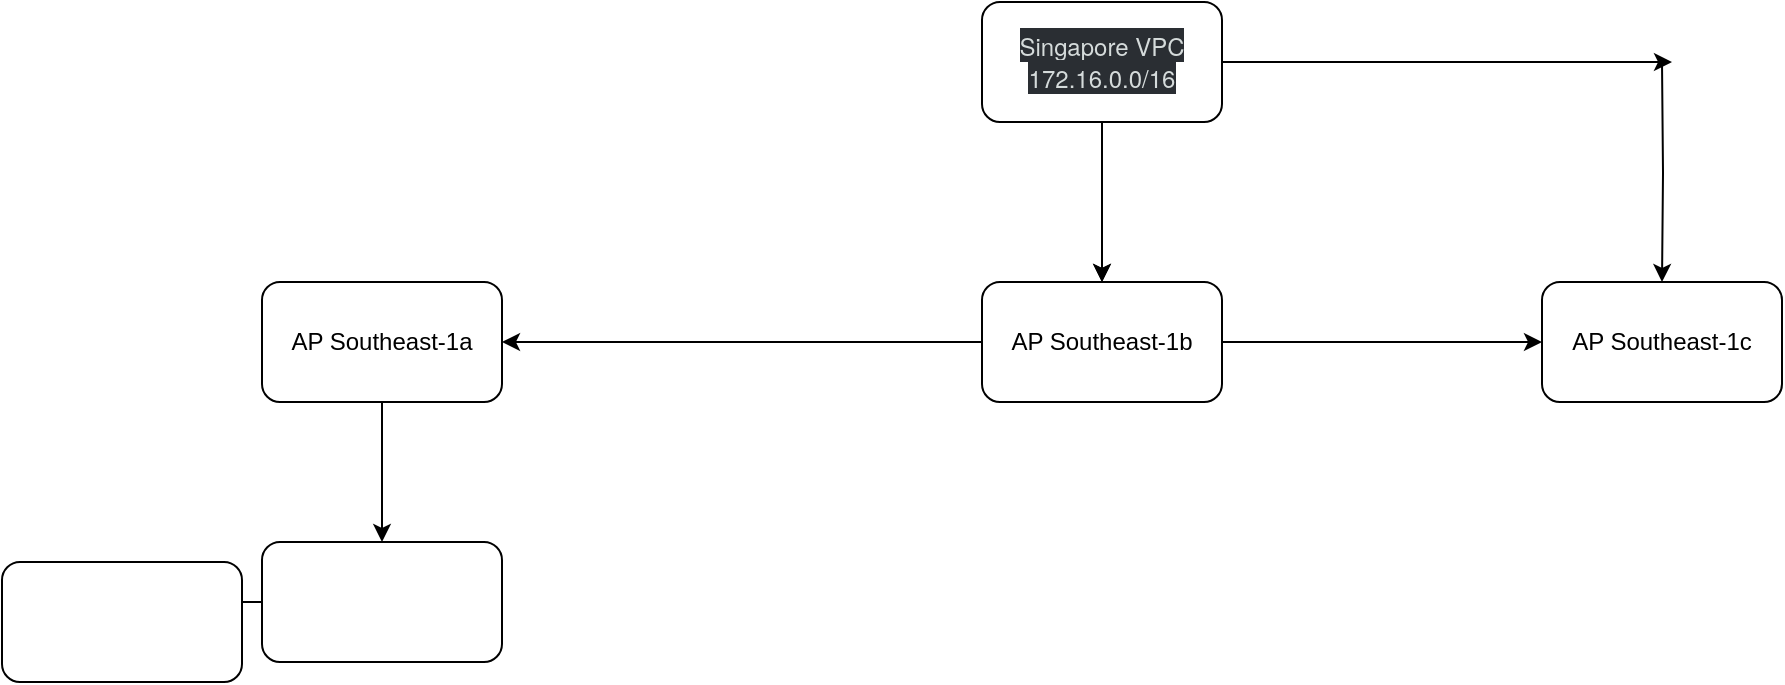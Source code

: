 <mxfile version="24.7.17">
  <diagram name="Page-1" id="T-ofzDHKvPzhHvoBhTUB">
    <mxGraphModel dx="1972" dy="726" grid="1" gridSize="10" guides="1" tooltips="1" connect="1" arrows="1" fold="1" page="1" pageScale="1" pageWidth="850" pageHeight="1100" math="0" shadow="0">
      <root>
        <mxCell id="0" />
        <mxCell id="1" parent="0" />
        <mxCell id="pupxq40IHyZ5BC3JxZAa-3" value="" style="edgeStyle=orthogonalEdgeStyle;rounded=0;orthogonalLoop=1;jettySize=auto;html=1;" edge="1" parent="1" source="pupxq40IHyZ5BC3JxZAa-1" target="pupxq40IHyZ5BC3JxZAa-2">
          <mxGeometry relative="1" as="geometry" />
        </mxCell>
        <mxCell id="pupxq40IHyZ5BC3JxZAa-4" value="" style="rounded=0;orthogonalLoop=1;jettySize=auto;html=1;" edge="1" parent="1" source="pupxq40IHyZ5BC3JxZAa-1" target="pupxq40IHyZ5BC3JxZAa-2">
          <mxGeometry relative="1" as="geometry" />
        </mxCell>
        <mxCell id="pupxq40IHyZ5BC3JxZAa-19" value="" style="edgeStyle=orthogonalEdgeStyle;rounded=0;orthogonalLoop=1;jettySize=auto;html=1;strokeColor=default;curved=0;jumpStyle=line;" edge="1" parent="1" source="pupxq40IHyZ5BC3JxZAa-1">
          <mxGeometry relative="1" as="geometry">
            <mxPoint x="625" y="90" as="targetPoint" />
          </mxGeometry>
        </mxCell>
        <mxCell id="pupxq40IHyZ5BC3JxZAa-1" value="&lt;div&gt;&lt;span style=&quot;color: rgb(213, 219, 219); font-family: &amp;quot;Amazon Ember&amp;quot;, &amp;quot;Helvetica Neue&amp;quot;, Roboto, Arial, sans-serif; text-align: start; text-wrap: nowrap; background-color: rgb(42, 46, 51);&quot;&gt;Singapore VPC&lt;/span&gt;&lt;/div&gt;&lt;span style=&quot;color: rgb(213, 219, 219); font-family: &amp;quot;Amazon Ember&amp;quot;, &amp;quot;Helvetica Neue&amp;quot;, Roboto, Arial, sans-serif; text-align: start; text-wrap: nowrap; background-color: rgb(42, 46, 51);&quot;&gt;172.16.0.0/16&lt;/span&gt;" style="rounded=1;whiteSpace=wrap;html=1;" vertex="1" parent="1">
          <mxGeometry x="280" y="60" width="120" height="60" as="geometry" />
        </mxCell>
        <mxCell id="pupxq40IHyZ5BC3JxZAa-6" value="" style="edgeStyle=orthogonalEdgeStyle;rounded=0;orthogonalLoop=1;jettySize=auto;html=1;" edge="1" parent="1" source="pupxq40IHyZ5BC3JxZAa-2" target="pupxq40IHyZ5BC3JxZAa-5">
          <mxGeometry relative="1" as="geometry" />
        </mxCell>
        <mxCell id="pupxq40IHyZ5BC3JxZAa-8" value="" style="edgeStyle=orthogonalEdgeStyle;rounded=0;orthogonalLoop=1;jettySize=auto;html=1;" edge="1" parent="1" source="pupxq40IHyZ5BC3JxZAa-2" target="pupxq40IHyZ5BC3JxZAa-7">
          <mxGeometry relative="1" as="geometry" />
        </mxCell>
        <mxCell id="pupxq40IHyZ5BC3JxZAa-2" value="AP Southeast-1b" style="whiteSpace=wrap;html=1;rounded=1;" vertex="1" parent="1">
          <mxGeometry x="280" y="200" width="120" height="60" as="geometry" />
        </mxCell>
        <mxCell id="pupxq40IHyZ5BC3JxZAa-5" value="AP Southeast-1c" style="whiteSpace=wrap;html=1;rounded=1;" vertex="1" parent="1">
          <mxGeometry x="560" y="200" width="120" height="60" as="geometry" />
        </mxCell>
        <mxCell id="pupxq40IHyZ5BC3JxZAa-10" value="" style="edgeStyle=orthogonalEdgeStyle;rounded=0;orthogonalLoop=1;jettySize=auto;html=1;" edge="1" parent="1" source="pupxq40IHyZ5BC3JxZAa-7" target="pupxq40IHyZ5BC3JxZAa-9">
          <mxGeometry relative="1" as="geometry" />
        </mxCell>
        <mxCell id="pupxq40IHyZ5BC3JxZAa-7" value="AP Southeast-1a" style="whiteSpace=wrap;html=1;rounded=1;" vertex="1" parent="1">
          <mxGeometry x="-80" y="200" width="120" height="60" as="geometry" />
        </mxCell>
        <mxCell id="pupxq40IHyZ5BC3JxZAa-12" value="" style="edgeStyle=orthogonalEdgeStyle;rounded=0;orthogonalLoop=1;jettySize=auto;html=1;" edge="1" parent="1" source="pupxq40IHyZ5BC3JxZAa-9" target="pupxq40IHyZ5BC3JxZAa-11">
          <mxGeometry relative="1" as="geometry" />
        </mxCell>
        <mxCell id="pupxq40IHyZ5BC3JxZAa-9" value="" style="whiteSpace=wrap;html=1;rounded=1;" vertex="1" parent="1">
          <mxGeometry x="-80" y="330" width="120" height="60" as="geometry" />
        </mxCell>
        <mxCell id="pupxq40IHyZ5BC3JxZAa-11" value="" style="whiteSpace=wrap;html=1;rounded=1;" vertex="1" parent="1">
          <mxGeometry x="-210" y="340" width="120" height="60" as="geometry" />
        </mxCell>
        <mxCell id="pupxq40IHyZ5BC3JxZAa-20" value="" style="edgeStyle=orthogonalEdgeStyle;rounded=0;orthogonalLoop=1;jettySize=auto;html=1;" edge="1" parent="1" target="pupxq40IHyZ5BC3JxZAa-5">
          <mxGeometry relative="1" as="geometry">
            <mxPoint x="620" y="90" as="sourcePoint" />
          </mxGeometry>
        </mxCell>
      </root>
    </mxGraphModel>
  </diagram>
</mxfile>

